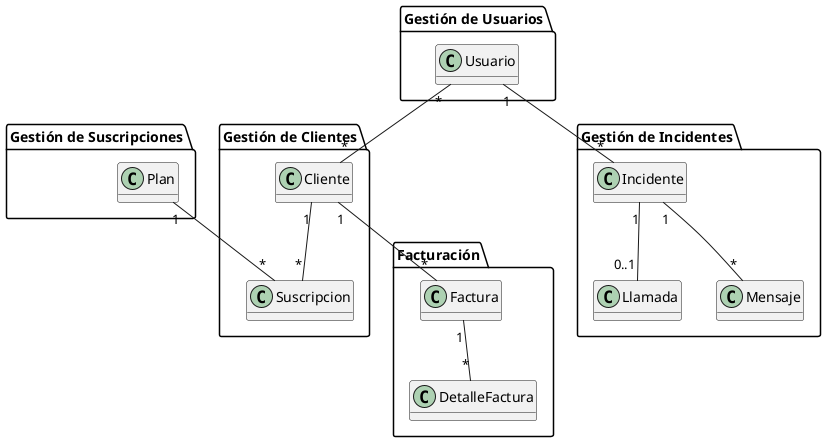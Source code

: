 @startuml
hide methods

package "Gestión de Clientes" {
  Cliente "1" -- "*" Suscripcion
}

package "Gestión de Suscripciones" {
  Plan "1" -- "*" Suscripcion
}

package "Gestión de Incidentes" {
  Incidente "1" -- "0..1" Llamada
  Incidente "1" -- "*" Mensaje
}

package "Gestión de Usuarios" {
  Usuario "*" -- "*" Cliente
  Usuario "1" -- "*" Incidente
}


package "Facturación" {
  Cliente "1" -- "*" Factura
  Factura "1" -- "*" DetalleFactura
}
@enduml